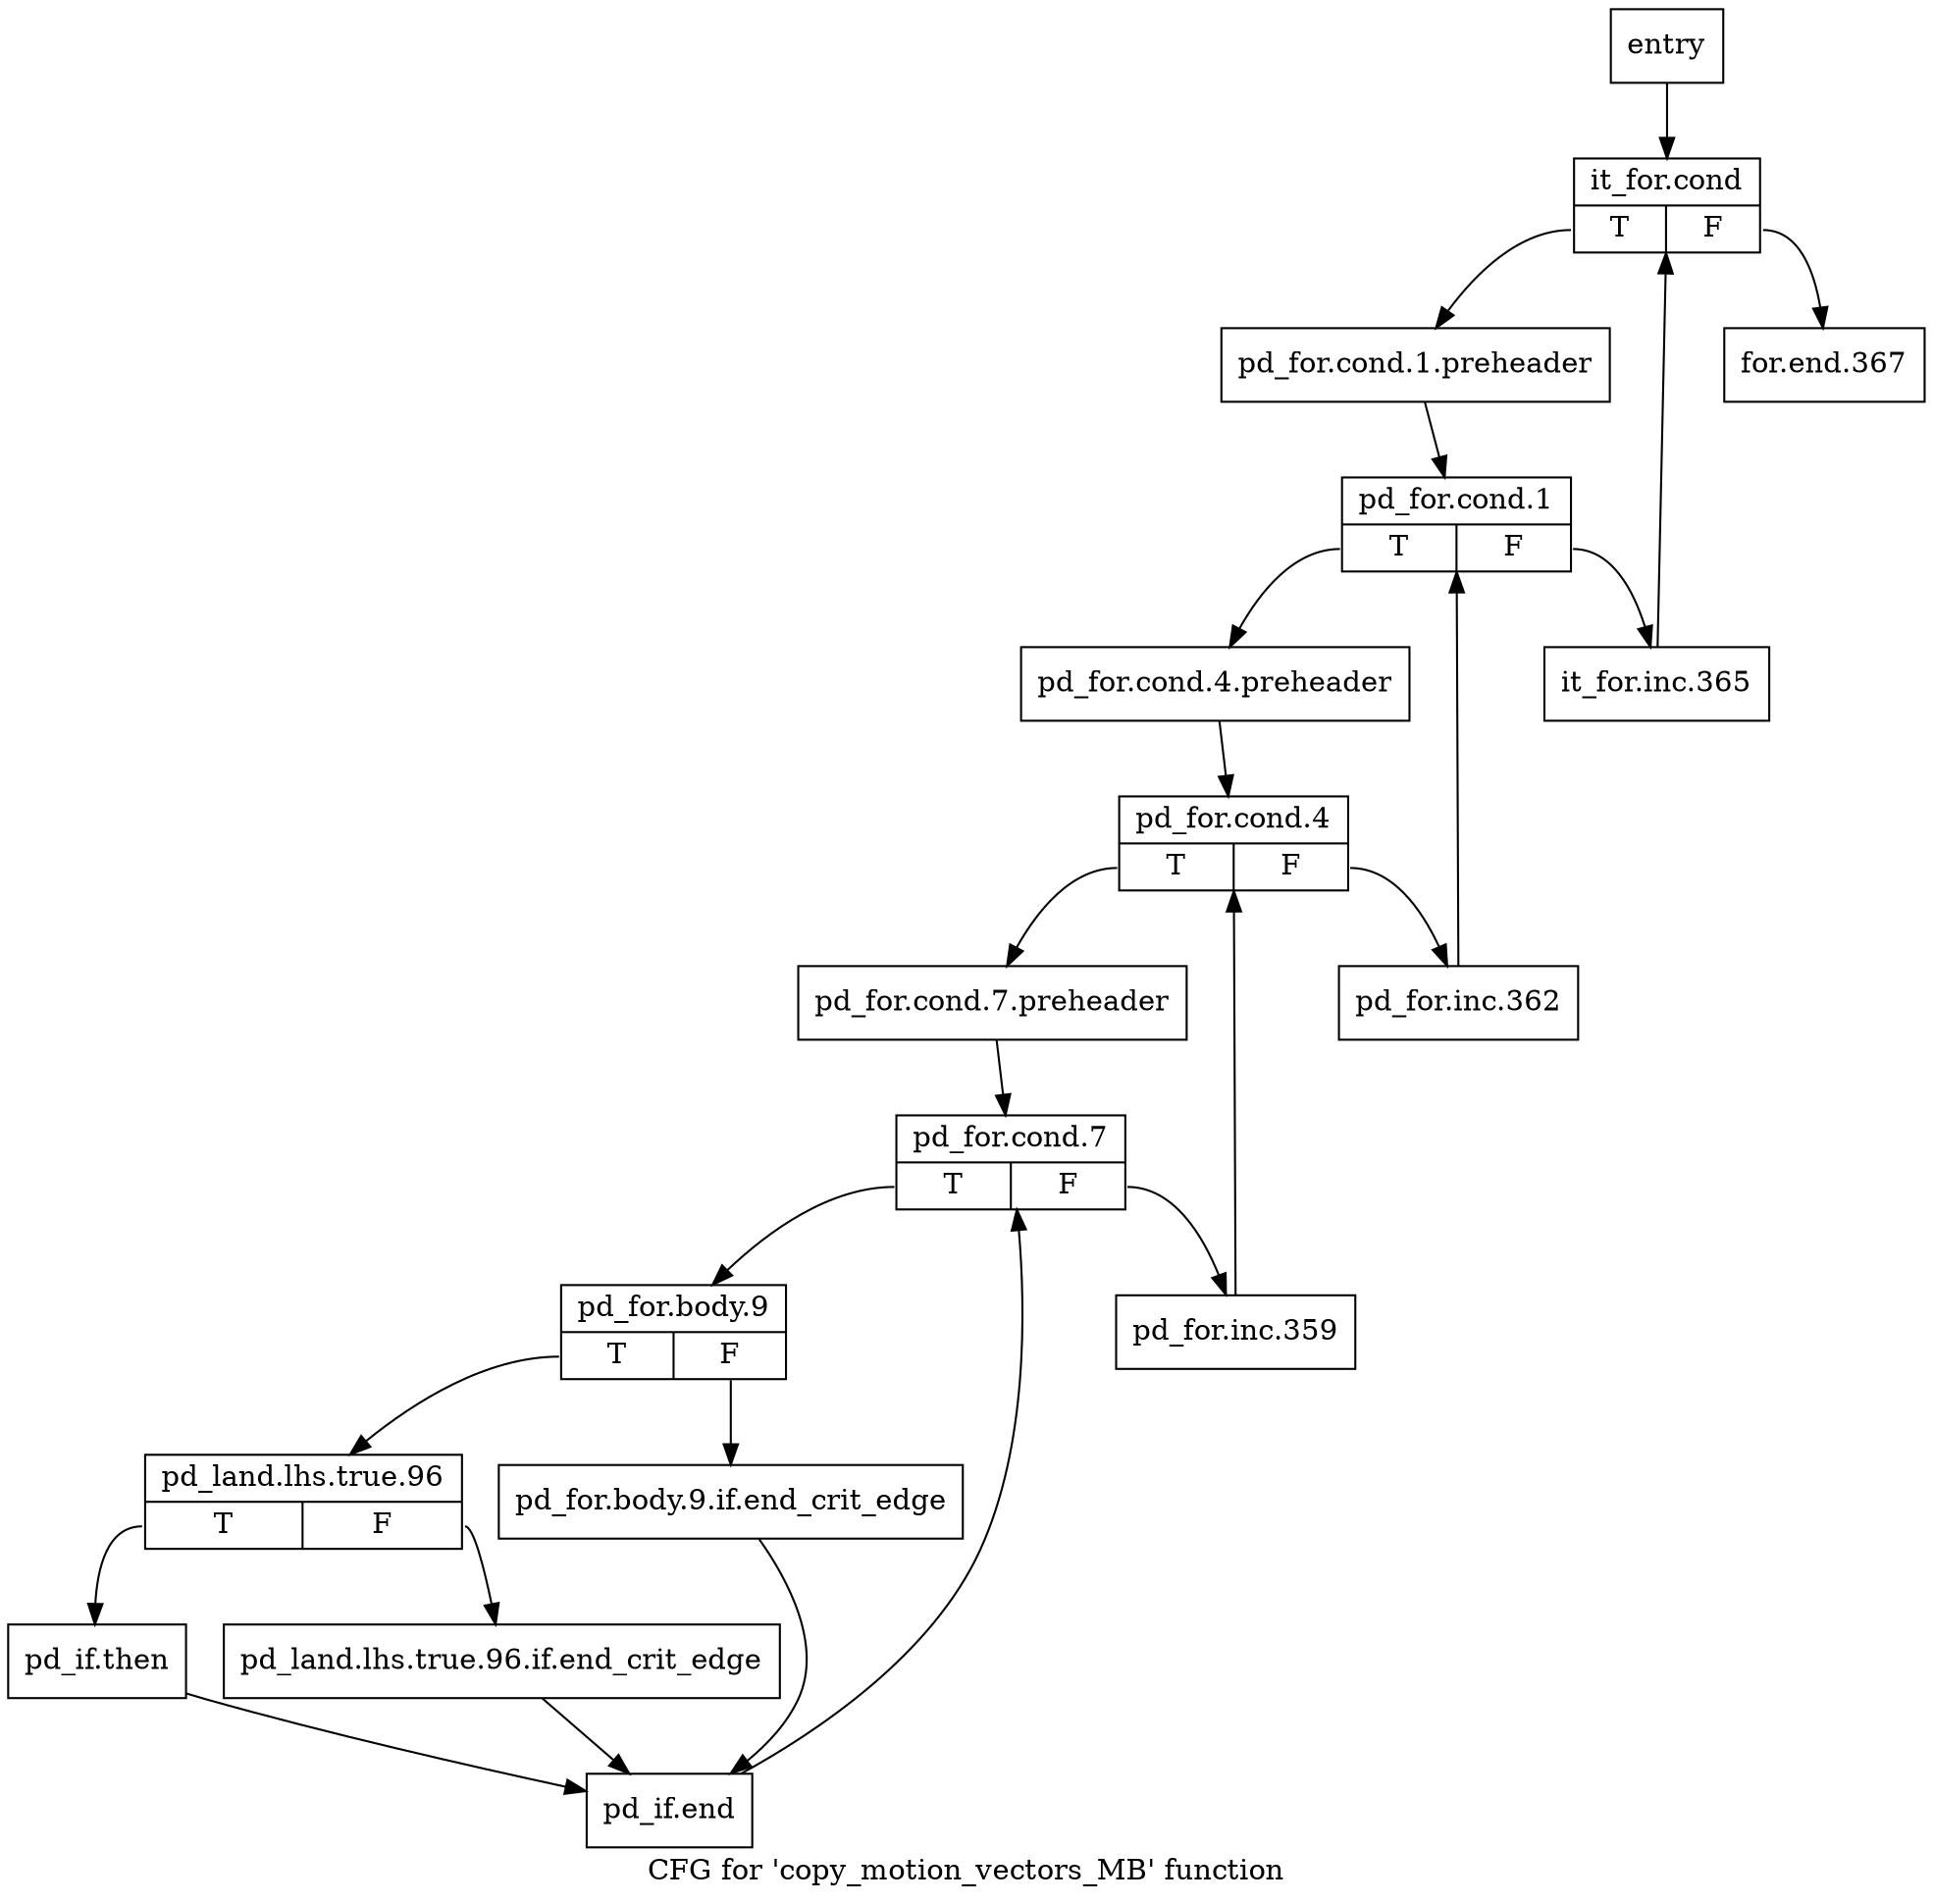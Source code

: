 digraph "CFG for 'copy_motion_vectors_MB' function" {
	label="CFG for 'copy_motion_vectors_MB' function";

	Node0x1983ac0 [shape=record,label="{entry}"];
	Node0x1983ac0 -> Node0x1983b10;
	Node0x1983b10 [shape=record,label="{it_for.cond|{<s0>T|<s1>F}}"];
	Node0x1983b10:s0 -> Node0x1983b60;
	Node0x1983b10:s1 -> Node0x1984010;
	Node0x1983b60 [shape=record,label="{pd_for.cond.1.preheader}"];
	Node0x1983b60 -> Node0x1983bb0;
	Node0x1983bb0 [shape=record,label="{pd_for.cond.1|{<s0>T|<s1>F}}"];
	Node0x1983bb0:s0 -> Node0x1983c00;
	Node0x1983bb0:s1 -> Node0x1983fc0;
	Node0x1983c00 [shape=record,label="{pd_for.cond.4.preheader}"];
	Node0x1983c00 -> Node0x1983c50;
	Node0x1983c50 [shape=record,label="{pd_for.cond.4|{<s0>T|<s1>F}}"];
	Node0x1983c50:s0 -> Node0x1983ca0;
	Node0x1983c50:s1 -> Node0x1983f70;
	Node0x1983ca0 [shape=record,label="{pd_for.cond.7.preheader}"];
	Node0x1983ca0 -> Node0x1983cf0;
	Node0x1983cf0 [shape=record,label="{pd_for.cond.7|{<s0>T|<s1>F}}"];
	Node0x1983cf0:s0 -> Node0x1983d40;
	Node0x1983cf0:s1 -> Node0x1983f20;
	Node0x1983d40 [shape=record,label="{pd_for.body.9|{<s0>T|<s1>F}}"];
	Node0x1983d40:s0 -> Node0x1983de0;
	Node0x1983d40:s1 -> Node0x1983d90;
	Node0x1983d90 [shape=record,label="{pd_for.body.9.if.end_crit_edge}"];
	Node0x1983d90 -> Node0x1983ed0;
	Node0x1983de0 [shape=record,label="{pd_land.lhs.true.96|{<s0>T|<s1>F}}"];
	Node0x1983de0:s0 -> Node0x1983e80;
	Node0x1983de0:s1 -> Node0x1983e30;
	Node0x1983e30 [shape=record,label="{pd_land.lhs.true.96.if.end_crit_edge}"];
	Node0x1983e30 -> Node0x1983ed0;
	Node0x1983e80 [shape=record,label="{pd_if.then}"];
	Node0x1983e80 -> Node0x1983ed0;
	Node0x1983ed0 [shape=record,label="{pd_if.end}"];
	Node0x1983ed0 -> Node0x1983cf0;
	Node0x1983f20 [shape=record,label="{pd_for.inc.359}"];
	Node0x1983f20 -> Node0x1983c50;
	Node0x1983f70 [shape=record,label="{pd_for.inc.362}"];
	Node0x1983f70 -> Node0x1983bb0;
	Node0x1983fc0 [shape=record,label="{it_for.inc.365}"];
	Node0x1983fc0 -> Node0x1983b10;
	Node0x1984010 [shape=record,label="{for.end.367}"];
}
